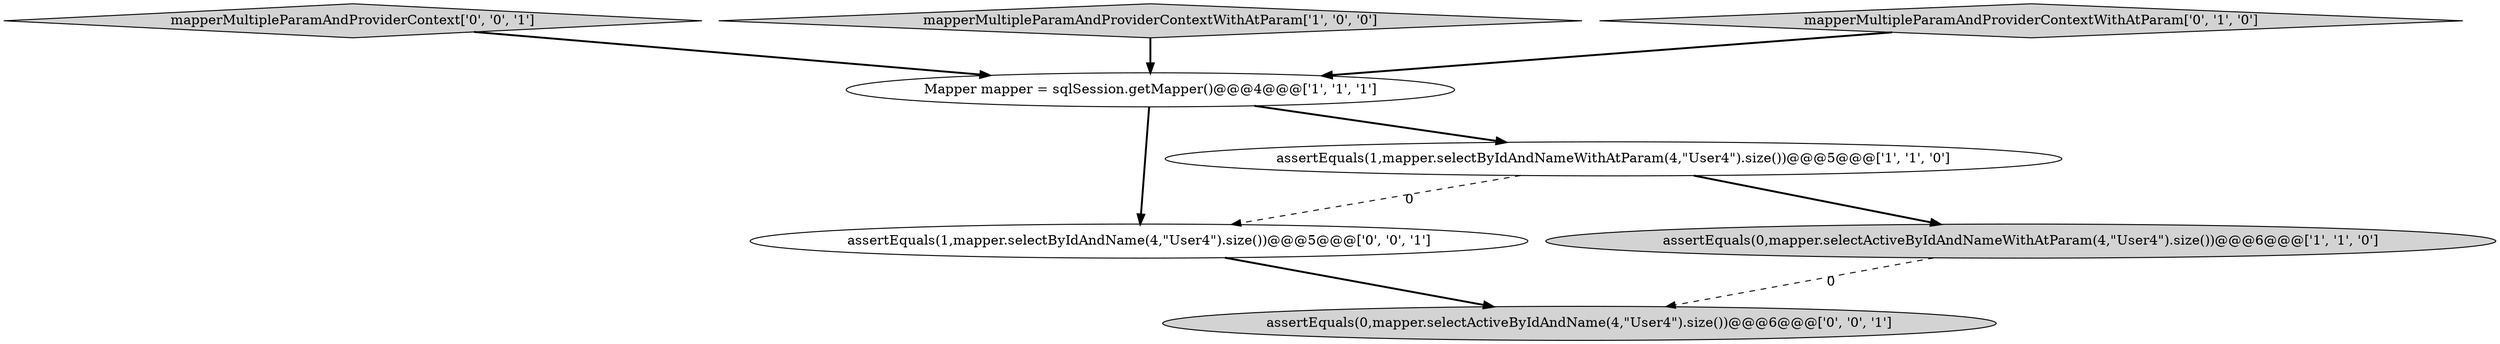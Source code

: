 digraph {
6 [style = filled, label = "mapperMultipleParamAndProviderContext['0', '0', '1']", fillcolor = lightgray, shape = diamond image = "AAA0AAABBB3BBB"];
1 [style = filled, label = "assertEquals(0,mapper.selectActiveByIdAndNameWithAtParam(4,\"User4\").size())@@@6@@@['1', '1', '0']", fillcolor = lightgray, shape = ellipse image = "AAA0AAABBB1BBB"];
5 [style = filled, label = "assertEquals(1,mapper.selectByIdAndName(4,\"User4\").size())@@@5@@@['0', '0', '1']", fillcolor = white, shape = ellipse image = "AAA0AAABBB3BBB"];
3 [style = filled, label = "assertEquals(1,mapper.selectByIdAndNameWithAtParam(4,\"User4\").size())@@@5@@@['1', '1', '0']", fillcolor = white, shape = ellipse image = "AAA0AAABBB1BBB"];
0 [style = filled, label = "mapperMultipleParamAndProviderContextWithAtParam['1', '0', '0']", fillcolor = lightgray, shape = diamond image = "AAA0AAABBB1BBB"];
4 [style = filled, label = "mapperMultipleParamAndProviderContextWithAtParam['0', '1', '0']", fillcolor = lightgray, shape = diamond image = "AAA0AAABBB2BBB"];
2 [style = filled, label = "Mapper mapper = sqlSession.getMapper()@@@4@@@['1', '1', '1']", fillcolor = white, shape = ellipse image = "AAA0AAABBB1BBB"];
7 [style = filled, label = "assertEquals(0,mapper.selectActiveByIdAndName(4,\"User4\").size())@@@6@@@['0', '0', '1']", fillcolor = lightgray, shape = ellipse image = "AAA0AAABBB3BBB"];
3->5 [style = dashed, label="0"];
5->7 [style = bold, label=""];
0->2 [style = bold, label=""];
4->2 [style = bold, label=""];
1->7 [style = dashed, label="0"];
3->1 [style = bold, label=""];
2->3 [style = bold, label=""];
2->5 [style = bold, label=""];
6->2 [style = bold, label=""];
}
